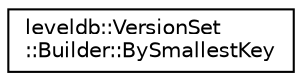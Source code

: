 digraph "Graphical Class Hierarchy"
{
  edge [fontname="Helvetica",fontsize="10",labelfontname="Helvetica",labelfontsize="10"];
  node [fontname="Helvetica",fontsize="10",shape=record];
  rankdir="LR";
  Node1 [label="leveldb::VersionSet\l::Builder::BySmallestKey",height=0.2,width=0.4,color="black", fillcolor="white", style="filled",URL="$structleveldb_1_1_version_set_1_1_builder_1_1_by_smallest_key.html"];
}
